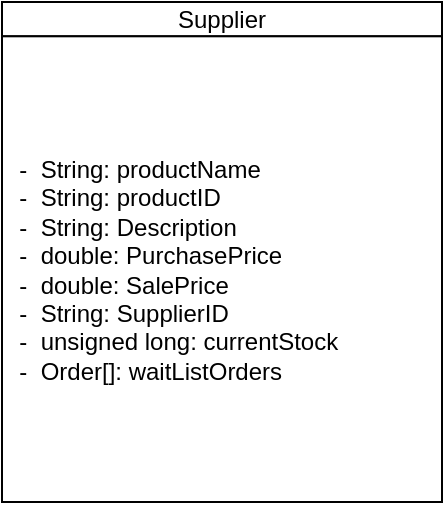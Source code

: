<mxfile version="12.5.3" type="device"><diagram id="CLRaHryyYa0xOvTVhCor" name="Page-1"><mxGraphModel dx="343" dy="256" grid="1" gridSize="10" guides="1" tooltips="1" connect="1" arrows="1" fold="1" page="1" pageScale="1" pageWidth="850" pageHeight="1100" math="0" shadow="0"><root><mxCell id="0"/><mxCell id="1" parent="0"/><mxCell id="xvll8Nh_N9pdd9aSw5_w-8" value="-" style="group" vertex="1" connectable="0" parent="1"><mxGeometry x="470" y="40" width="220" height="250" as="geometry"/></mxCell><mxCell id="xvll8Nh_N9pdd9aSw5_w-6" value="Supplier" style="text;html=1;align=center;verticalAlign=middle;whiteSpace=wrap;rounded=0;strokeColor=#000000;fillColor=#ffffff;" vertex="1" parent="xvll8Nh_N9pdd9aSw5_w-8"><mxGeometry width="220.0" height="17.157" as="geometry"/></mxCell><mxCell id="xvll8Nh_N9pdd9aSw5_w-7" value="&amp;nbsp; -&amp;nbsp; String: productName&lt;br&gt;&amp;nbsp; -&amp;nbsp; String: productID&lt;br&gt;&amp;nbsp; -&amp;nbsp; String: Description&lt;br&gt;&amp;nbsp; -&amp;nbsp; double: PurchasePrice&lt;br&gt;&amp;nbsp; -&amp;nbsp; double: SalePrice&lt;br&gt;&amp;nbsp; -&amp;nbsp; String: SupplierID&lt;br&gt;&amp;nbsp; -&amp;nbsp; unsigned long: currentStock&lt;br&gt;&amp;nbsp; -&amp;nbsp; Order[]: waitListOrders" style="text;html=1;align=left;verticalAlign=middle;whiteSpace=wrap;rounded=0;strokeColor=#000000;fillColor=#ffffff;" vertex="1" parent="xvll8Nh_N9pdd9aSw5_w-8"><mxGeometry y="17.155" width="220.0" height="232.845" as="geometry"/></mxCell></root></mxGraphModel></diagram></mxfile>